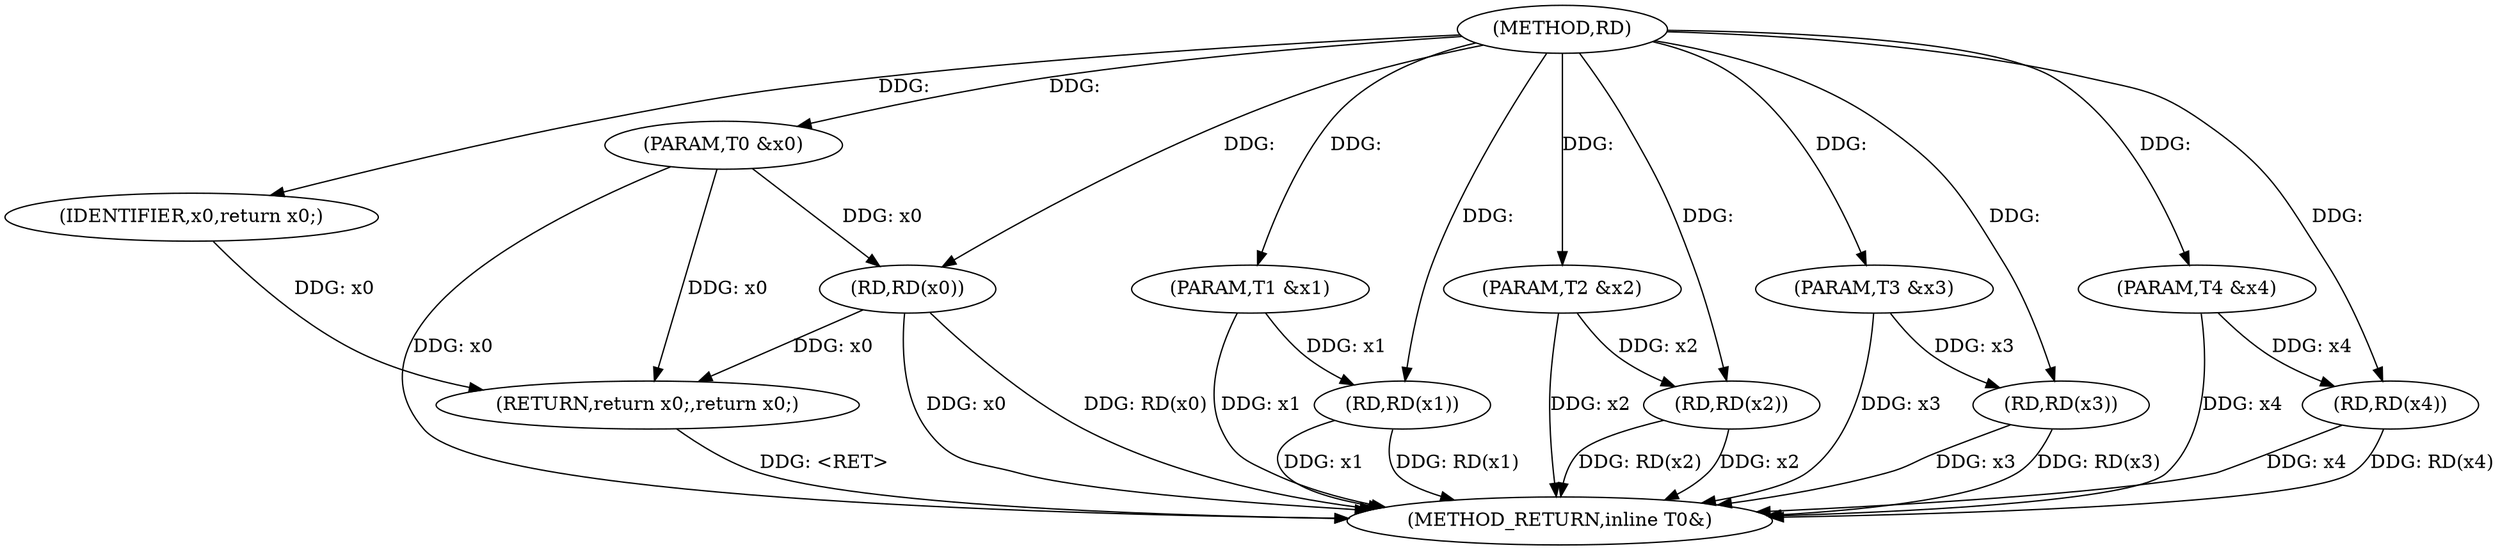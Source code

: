 digraph "RD" {  
"1000319" [label = "(METHOD,RD)" ]
"1000342" [label = "(METHOD_RETURN,inline T0&)" ]
"1000320" [label = "(PARAM,T0 &x0)" ]
"1000321" [label = "(PARAM,T1 &x1)" ]
"1000322" [label = "(PARAM,T2 &x2)" ]
"1000323" [label = "(PARAM,T3 &x3)" ]
"1000324" [label = "(PARAM,T4 &x4)" ]
"1000340" [label = "(RETURN,return x0;,return x0;)" ]
"1000327" [label = "(RD,RD(x0))" ]
"1000341" [label = "(IDENTIFIER,x0,return x0;)" ]
"1000330" [label = "(RD,RD(x1))" ]
"1000333" [label = "(RD,RD(x2))" ]
"1000336" [label = "(RD,RD(x3))" ]
"1000338" [label = "(RD,RD(x4))" ]
  "1000320" -> "1000342"  [ label = "DDG: x0"] 
  "1000321" -> "1000342"  [ label = "DDG: x1"] 
  "1000322" -> "1000342"  [ label = "DDG: x2"] 
  "1000323" -> "1000342"  [ label = "DDG: x3"] 
  "1000324" -> "1000342"  [ label = "DDG: x4"] 
  "1000327" -> "1000342"  [ label = "DDG: x0"] 
  "1000327" -> "1000342"  [ label = "DDG: RD(x0)"] 
  "1000330" -> "1000342"  [ label = "DDG: x1"] 
  "1000330" -> "1000342"  [ label = "DDG: RD(x1)"] 
  "1000333" -> "1000342"  [ label = "DDG: x2"] 
  "1000333" -> "1000342"  [ label = "DDG: RD(x2)"] 
  "1000336" -> "1000342"  [ label = "DDG: x3"] 
  "1000336" -> "1000342"  [ label = "DDG: RD(x3)"] 
  "1000338" -> "1000342"  [ label = "DDG: x4"] 
  "1000338" -> "1000342"  [ label = "DDG: RD(x4)"] 
  "1000340" -> "1000342"  [ label = "DDG: <RET>"] 
  "1000319" -> "1000320"  [ label = "DDG: "] 
  "1000319" -> "1000321"  [ label = "DDG: "] 
  "1000319" -> "1000322"  [ label = "DDG: "] 
  "1000319" -> "1000323"  [ label = "DDG: "] 
  "1000319" -> "1000324"  [ label = "DDG: "] 
  "1000341" -> "1000340"  [ label = "DDG: x0"] 
  "1000327" -> "1000340"  [ label = "DDG: x0"] 
  "1000320" -> "1000340"  [ label = "DDG: x0"] 
  "1000319" -> "1000341"  [ label = "DDG: "] 
  "1000320" -> "1000327"  [ label = "DDG: x0"] 
  "1000319" -> "1000327"  [ label = "DDG: "] 
  "1000321" -> "1000330"  [ label = "DDG: x1"] 
  "1000319" -> "1000330"  [ label = "DDG: "] 
  "1000322" -> "1000333"  [ label = "DDG: x2"] 
  "1000319" -> "1000333"  [ label = "DDG: "] 
  "1000323" -> "1000336"  [ label = "DDG: x3"] 
  "1000319" -> "1000336"  [ label = "DDG: "] 
  "1000324" -> "1000338"  [ label = "DDG: x4"] 
  "1000319" -> "1000338"  [ label = "DDG: "] 
}
